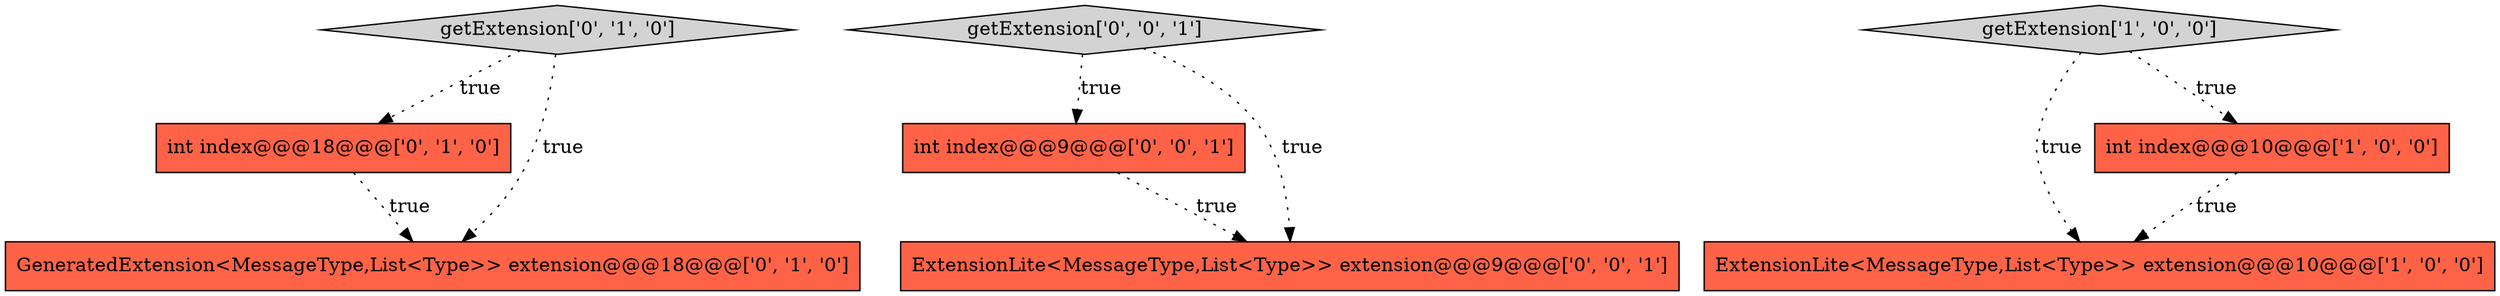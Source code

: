 digraph {
4 [style = filled, label = "int index@@@18@@@['0', '1', '0']", fillcolor = tomato, shape = box image = "AAA1AAABBB2BBB"];
3 [style = filled, label = "GeneratedExtension<MessageType,List<Type>> extension@@@18@@@['0', '1', '0']", fillcolor = tomato, shape = box image = "AAA0AAABBB2BBB"];
7 [style = filled, label = "int index@@@9@@@['0', '0', '1']", fillcolor = tomato, shape = box image = "AAA0AAABBB3BBB"];
6 [style = filled, label = "ExtensionLite<MessageType,List<Type>> extension@@@9@@@['0', '0', '1']", fillcolor = tomato, shape = box image = "AAA0AAABBB3BBB"];
5 [style = filled, label = "getExtension['0', '1', '0']", fillcolor = lightgray, shape = diamond image = "AAA0AAABBB2BBB"];
0 [style = filled, label = "ExtensionLite<MessageType,List<Type>> extension@@@10@@@['1', '0', '0']", fillcolor = tomato, shape = box image = "AAA0AAABBB1BBB"];
1 [style = filled, label = "int index@@@10@@@['1', '0', '0']", fillcolor = tomato, shape = box image = "AAA0AAABBB1BBB"];
2 [style = filled, label = "getExtension['1', '0', '0']", fillcolor = lightgray, shape = diamond image = "AAA0AAABBB1BBB"];
8 [style = filled, label = "getExtension['0', '0', '1']", fillcolor = lightgray, shape = diamond image = "AAA0AAABBB3BBB"];
2->1 [style = dotted, label="true"];
8->6 [style = dotted, label="true"];
2->0 [style = dotted, label="true"];
5->4 [style = dotted, label="true"];
4->3 [style = dotted, label="true"];
8->7 [style = dotted, label="true"];
1->0 [style = dotted, label="true"];
5->3 [style = dotted, label="true"];
7->6 [style = dotted, label="true"];
}
